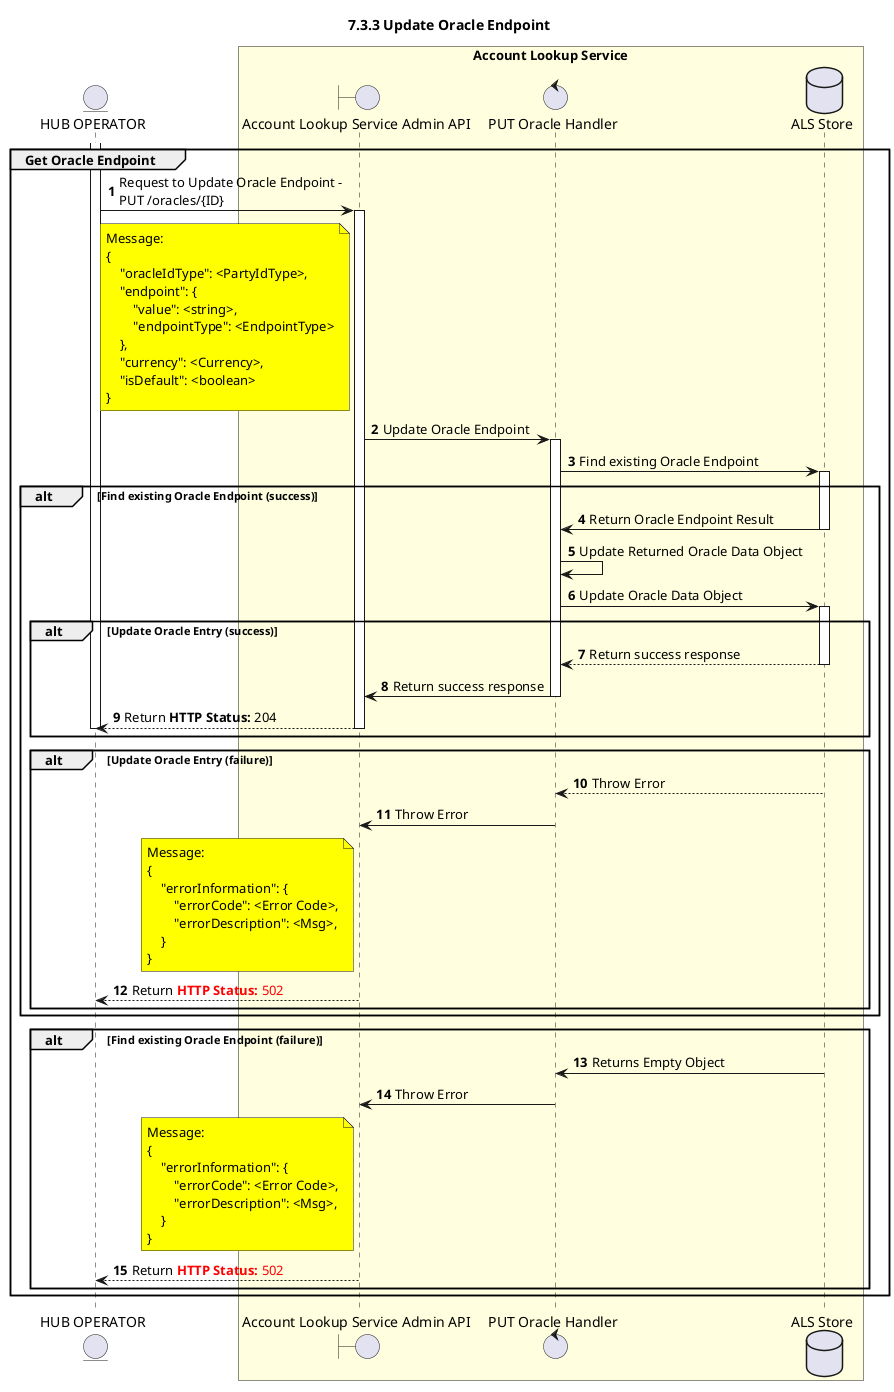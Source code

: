 /'*****
 License
 --------------
 Copyright © 2017 Bill & Melinda Gates Foundation
 The Mojaloop files are made available by the Bill & Melinda Gates Foundation under the Apache License, Version 2.0 (the "License") and you may not use these files except in compliance with the License. You may obtain a copy of the License at
 http://www.apache.org/licenses/LICENSE-2.0
 Unless required by applicable law or agreed to in writing, the Mojaloop files are distributed on an "AS IS" BASIS, WITHOUT WARRANTIES OR CONDITIONS OF ANY KIND, either express or implied. See the License for the specific language governing permissions and limitations under the License.
 Contributors
 --------------
 This is the official list of the Mojaloop project contributors for this file.
 Names of the original copyright holders (individuals or organizations)
 should be listed with a '*' in the first column. People who have
 contributed from an organization can be listed under the organization
 that actually holds the copyright for their contributions (see the
 Gates Foundation organization for an example). Those individuals should have
 their names indented and be marked with a '-'. Email address can be added
 optionally within square brackets <email>.
 * Gates Foundation
 - Name Surname <name.surname@gatesfoundation.com>

 * Rajiv Mothilal <rajiv.mothilal@modusbox.com>
 --------------
 ******'/


@startuml
' declare title
title 7.3.3 Update Oracle Endpoint

autonumber


' Actor Keys:
' boundary - APIs/Interfaces, etc
' control - ALS Admin Handler
' database - Database Persistent Store

' declare actors
entity "HUB OPERATOR" as OPERATOR
boundary "Account Lookup Service Admin API" as ALSADM
control "PUT Oracle Handler" as ORC_HANDLER
database "ALS Store" as DB

box "Account Lookup Service" #LightYellow
participant ALSADM
participant ORC_HANDLER
participant DB
end box

' start flow

activate OPERATOR
group Get Oracle Endpoint
  OPERATOR -> ALSADM: Request to Update Oracle Endpoint -\nPUT /oracles/{ID}
  note left of ALSADM #yellow
      Message:
      {
          "oracleIdType": <PartyIdType>,
          "endpoint": {
              "value": <string>,
              "endpointType": <EndpointType>
          },
          "currency": <Currency>,
          "isDefault": <boolean>
      }
  end note
  activate ALSADM

  ALSADM -> ORC_HANDLER: Update Oracle Endpoint

  activate ORC_HANDLER
  ORC_HANDLER -> DB: Find existing Oracle Endpoint
  alt Find existing Oracle Endpoint (success)
      activate DB
          DB -> ORC_HANDLER: Return Oracle Endpoint Result
          deactivate DB
          ORC_HANDLER -> ORC_HANDLER: Update Returned Oracle Data Object
          ORC_HANDLER -> DB: Update Oracle Data Object
          activate DB
      alt Update Oracle Entry (success)
        DB --> ORC_HANDLER: Return success response
        deactivate DB

        ORC_HANDLER -> ALSADM: Return success response
        deactivate ORC_HANDLER
        ALSADM --> OPERATOR: Return <color #000000><b>HTTP Status:</b> 204</color>

        deactivate ALSADM
        deactivate OPERATOR
      end

      alt Update Oracle Entry (failure)
        DB --> ORC_HANDLER: Throw Error
        deactivate DB
        ORC_HANDLER -> ALSADM: Throw Error
        deactivate ORC_HANDLER
        note left of ALSADM #yellow
            Message:
            {
                "errorInformation": {
                    "errorCode": <Error Code>,
                    "errorDescription": <Msg>,
                }
            }
        end note

        ALSADM --> OPERATOR: Return <color #FF0000><b>HTTP Status:</b> 502</color>

        deactivate ALSADM
        deactivate OPERATOR


      end
  end
  alt Find existing Oracle Endpoint (failure)
    DB -> ORC_HANDLER: Returns Empty Object
    ORC_HANDLER -> ALSADM: Throw Error
    note left of ALSADM #yellow
        Message:
        {
            "errorInformation": {
                "errorCode": <Error Code>,
                "errorDescription": <Msg>,
            }
        }
    end note
    ALSADM --> OPERATOR: Return <color #FF0000><b>HTTP Status:</b> 502</color>
  end
end

@enduml
